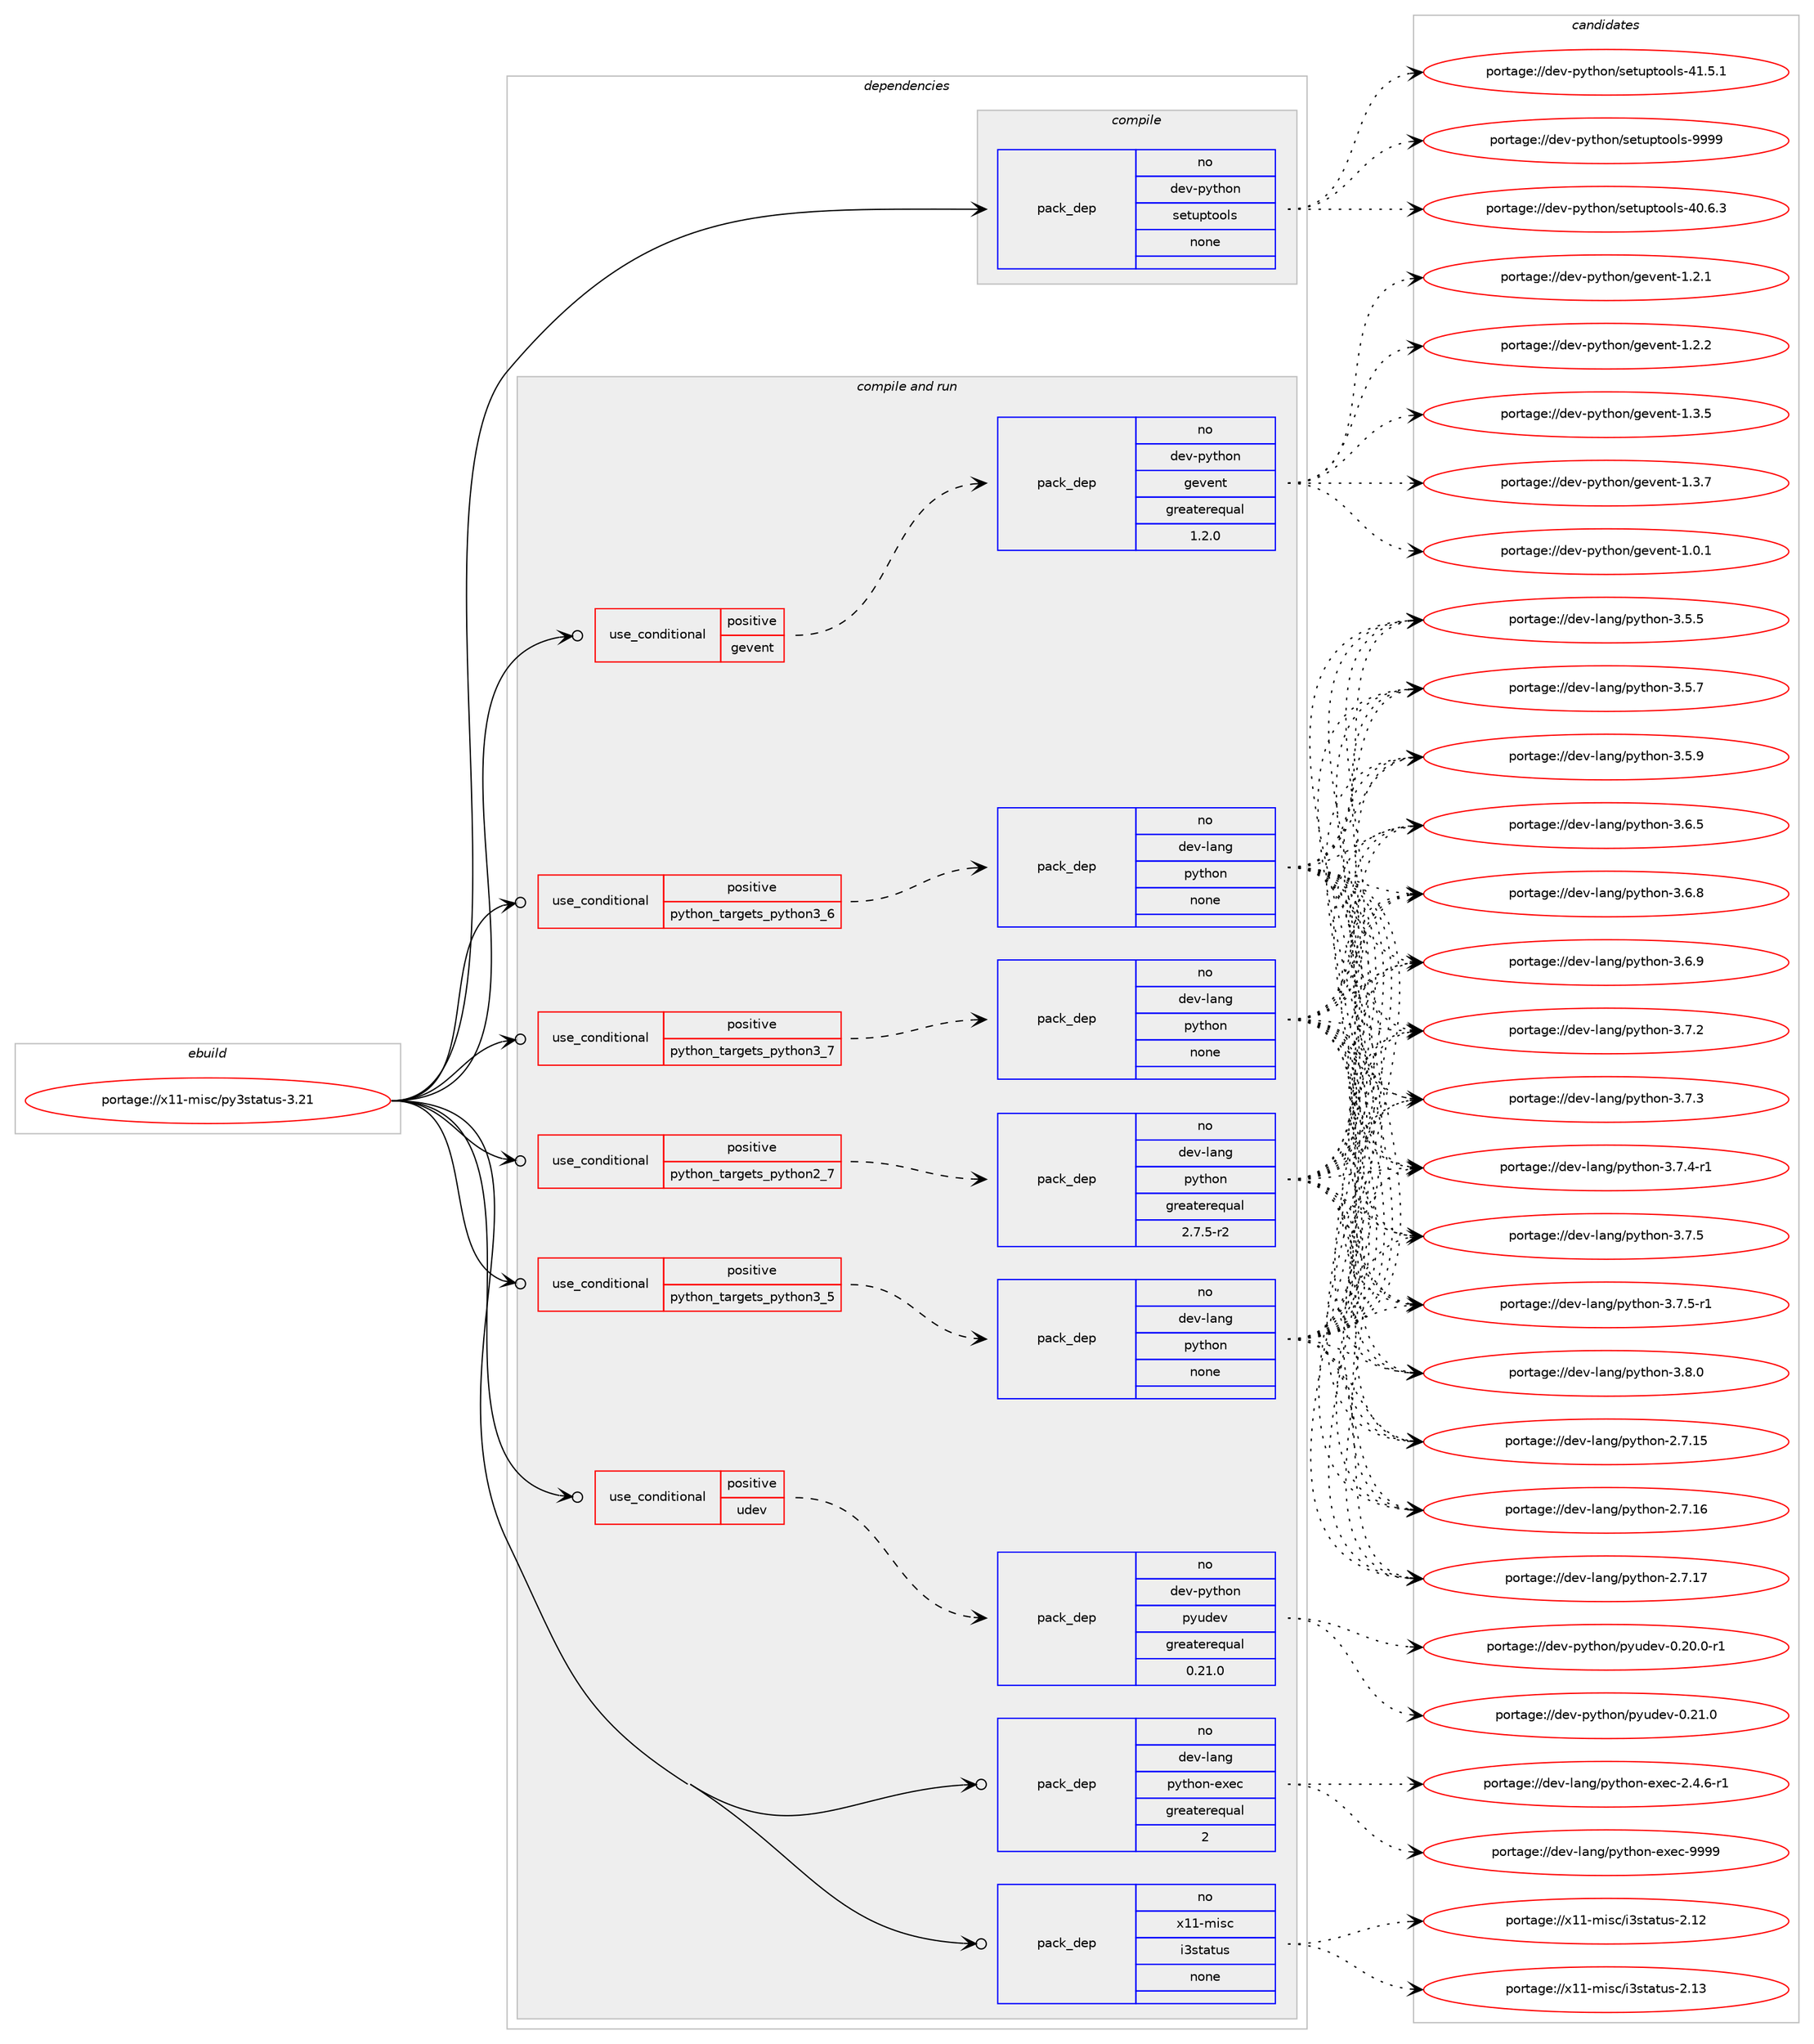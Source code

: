 digraph prolog {

# *************
# Graph options
# *************

newrank=true;
concentrate=true;
compound=true;
graph [rankdir=LR,fontname=Helvetica,fontsize=10,ranksep=1.5];#, ranksep=2.5, nodesep=0.2];
edge  [arrowhead=vee];
node  [fontname=Helvetica,fontsize=10];

# **********
# The ebuild
# **********

subgraph cluster_leftcol {
color=gray;
rank=same;
label=<<i>ebuild</i>>;
id [label="portage://x11-misc/py3status-3.21", color=red, width=4, href="../x11-misc/py3status-3.21.svg"];
}

# ****************
# The dependencies
# ****************

subgraph cluster_midcol {
color=gray;
label=<<i>dependencies</i>>;
subgraph cluster_compile {
fillcolor="#eeeeee";
style=filled;
label=<<i>compile</i>>;
subgraph pack336941 {
dependency453598 [label=<<TABLE BORDER="0" CELLBORDER="1" CELLSPACING="0" CELLPADDING="4" WIDTH="220"><TR><TD ROWSPAN="6" CELLPADDING="30">pack_dep</TD></TR><TR><TD WIDTH="110">no</TD></TR><TR><TD>dev-python</TD></TR><TR><TD>setuptools</TD></TR><TR><TD>none</TD></TR><TR><TD></TD></TR></TABLE>>, shape=none, color=blue];
}
id:e -> dependency453598:w [weight=20,style="solid",arrowhead="vee"];
}
subgraph cluster_compileandrun {
fillcolor="#eeeeee";
style=filled;
label=<<i>compile and run</i>>;
subgraph cond108480 {
dependency453599 [label=<<TABLE BORDER="0" CELLBORDER="1" CELLSPACING="0" CELLPADDING="4"><TR><TD ROWSPAN="3" CELLPADDING="10">use_conditional</TD></TR><TR><TD>positive</TD></TR><TR><TD>gevent</TD></TR></TABLE>>, shape=none, color=red];
subgraph pack336942 {
dependency453600 [label=<<TABLE BORDER="0" CELLBORDER="1" CELLSPACING="0" CELLPADDING="4" WIDTH="220"><TR><TD ROWSPAN="6" CELLPADDING="30">pack_dep</TD></TR><TR><TD WIDTH="110">no</TD></TR><TR><TD>dev-python</TD></TR><TR><TD>gevent</TD></TR><TR><TD>greaterequal</TD></TR><TR><TD>1.2.0</TD></TR></TABLE>>, shape=none, color=blue];
}
dependency453599:e -> dependency453600:w [weight=20,style="dashed",arrowhead="vee"];
}
id:e -> dependency453599:w [weight=20,style="solid",arrowhead="odotvee"];
subgraph cond108481 {
dependency453601 [label=<<TABLE BORDER="0" CELLBORDER="1" CELLSPACING="0" CELLPADDING="4"><TR><TD ROWSPAN="3" CELLPADDING="10">use_conditional</TD></TR><TR><TD>positive</TD></TR><TR><TD>python_targets_python2_7</TD></TR></TABLE>>, shape=none, color=red];
subgraph pack336943 {
dependency453602 [label=<<TABLE BORDER="0" CELLBORDER="1" CELLSPACING="0" CELLPADDING="4" WIDTH="220"><TR><TD ROWSPAN="6" CELLPADDING="30">pack_dep</TD></TR><TR><TD WIDTH="110">no</TD></TR><TR><TD>dev-lang</TD></TR><TR><TD>python</TD></TR><TR><TD>greaterequal</TD></TR><TR><TD>2.7.5-r2</TD></TR></TABLE>>, shape=none, color=blue];
}
dependency453601:e -> dependency453602:w [weight=20,style="dashed",arrowhead="vee"];
}
id:e -> dependency453601:w [weight=20,style="solid",arrowhead="odotvee"];
subgraph cond108482 {
dependency453603 [label=<<TABLE BORDER="0" CELLBORDER="1" CELLSPACING="0" CELLPADDING="4"><TR><TD ROWSPAN="3" CELLPADDING="10">use_conditional</TD></TR><TR><TD>positive</TD></TR><TR><TD>python_targets_python3_5</TD></TR></TABLE>>, shape=none, color=red];
subgraph pack336944 {
dependency453604 [label=<<TABLE BORDER="0" CELLBORDER="1" CELLSPACING="0" CELLPADDING="4" WIDTH="220"><TR><TD ROWSPAN="6" CELLPADDING="30">pack_dep</TD></TR><TR><TD WIDTH="110">no</TD></TR><TR><TD>dev-lang</TD></TR><TR><TD>python</TD></TR><TR><TD>none</TD></TR><TR><TD></TD></TR></TABLE>>, shape=none, color=blue];
}
dependency453603:e -> dependency453604:w [weight=20,style="dashed",arrowhead="vee"];
}
id:e -> dependency453603:w [weight=20,style="solid",arrowhead="odotvee"];
subgraph cond108483 {
dependency453605 [label=<<TABLE BORDER="0" CELLBORDER="1" CELLSPACING="0" CELLPADDING="4"><TR><TD ROWSPAN="3" CELLPADDING="10">use_conditional</TD></TR><TR><TD>positive</TD></TR><TR><TD>python_targets_python3_6</TD></TR></TABLE>>, shape=none, color=red];
subgraph pack336945 {
dependency453606 [label=<<TABLE BORDER="0" CELLBORDER="1" CELLSPACING="0" CELLPADDING="4" WIDTH="220"><TR><TD ROWSPAN="6" CELLPADDING="30">pack_dep</TD></TR><TR><TD WIDTH="110">no</TD></TR><TR><TD>dev-lang</TD></TR><TR><TD>python</TD></TR><TR><TD>none</TD></TR><TR><TD></TD></TR></TABLE>>, shape=none, color=blue];
}
dependency453605:e -> dependency453606:w [weight=20,style="dashed",arrowhead="vee"];
}
id:e -> dependency453605:w [weight=20,style="solid",arrowhead="odotvee"];
subgraph cond108484 {
dependency453607 [label=<<TABLE BORDER="0" CELLBORDER="1" CELLSPACING="0" CELLPADDING="4"><TR><TD ROWSPAN="3" CELLPADDING="10">use_conditional</TD></TR><TR><TD>positive</TD></TR><TR><TD>python_targets_python3_7</TD></TR></TABLE>>, shape=none, color=red];
subgraph pack336946 {
dependency453608 [label=<<TABLE BORDER="0" CELLBORDER="1" CELLSPACING="0" CELLPADDING="4" WIDTH="220"><TR><TD ROWSPAN="6" CELLPADDING="30">pack_dep</TD></TR><TR><TD WIDTH="110">no</TD></TR><TR><TD>dev-lang</TD></TR><TR><TD>python</TD></TR><TR><TD>none</TD></TR><TR><TD></TD></TR></TABLE>>, shape=none, color=blue];
}
dependency453607:e -> dependency453608:w [weight=20,style="dashed",arrowhead="vee"];
}
id:e -> dependency453607:w [weight=20,style="solid",arrowhead="odotvee"];
subgraph cond108485 {
dependency453609 [label=<<TABLE BORDER="0" CELLBORDER="1" CELLSPACING="0" CELLPADDING="4"><TR><TD ROWSPAN="3" CELLPADDING="10">use_conditional</TD></TR><TR><TD>positive</TD></TR><TR><TD>udev</TD></TR></TABLE>>, shape=none, color=red];
subgraph pack336947 {
dependency453610 [label=<<TABLE BORDER="0" CELLBORDER="1" CELLSPACING="0" CELLPADDING="4" WIDTH="220"><TR><TD ROWSPAN="6" CELLPADDING="30">pack_dep</TD></TR><TR><TD WIDTH="110">no</TD></TR><TR><TD>dev-python</TD></TR><TR><TD>pyudev</TD></TR><TR><TD>greaterequal</TD></TR><TR><TD>0.21.0</TD></TR></TABLE>>, shape=none, color=blue];
}
dependency453609:e -> dependency453610:w [weight=20,style="dashed",arrowhead="vee"];
}
id:e -> dependency453609:w [weight=20,style="solid",arrowhead="odotvee"];
subgraph pack336948 {
dependency453611 [label=<<TABLE BORDER="0" CELLBORDER="1" CELLSPACING="0" CELLPADDING="4" WIDTH="220"><TR><TD ROWSPAN="6" CELLPADDING="30">pack_dep</TD></TR><TR><TD WIDTH="110">no</TD></TR><TR><TD>dev-lang</TD></TR><TR><TD>python-exec</TD></TR><TR><TD>greaterequal</TD></TR><TR><TD>2</TD></TR></TABLE>>, shape=none, color=blue];
}
id:e -> dependency453611:w [weight=20,style="solid",arrowhead="odotvee"];
subgraph pack336949 {
dependency453612 [label=<<TABLE BORDER="0" CELLBORDER="1" CELLSPACING="0" CELLPADDING="4" WIDTH="220"><TR><TD ROWSPAN="6" CELLPADDING="30">pack_dep</TD></TR><TR><TD WIDTH="110">no</TD></TR><TR><TD>x11-misc</TD></TR><TR><TD>i3status</TD></TR><TR><TD>none</TD></TR><TR><TD></TD></TR></TABLE>>, shape=none, color=blue];
}
id:e -> dependency453612:w [weight=20,style="solid",arrowhead="odotvee"];
}
subgraph cluster_run {
fillcolor="#eeeeee";
style=filled;
label=<<i>run</i>>;
}
}

# **************
# The candidates
# **************

subgraph cluster_choices {
rank=same;
color=gray;
label=<<i>candidates</i>>;

subgraph choice336941 {
color=black;
nodesep=1;
choiceportage100101118451121211161041111104711510111611711211611111110811545524846544651 [label="portage://dev-python/setuptools-40.6.3", color=red, width=4,href="../dev-python/setuptools-40.6.3.svg"];
choiceportage100101118451121211161041111104711510111611711211611111110811545524946534649 [label="portage://dev-python/setuptools-41.5.1", color=red, width=4,href="../dev-python/setuptools-41.5.1.svg"];
choiceportage10010111845112121116104111110471151011161171121161111111081154557575757 [label="portage://dev-python/setuptools-9999", color=red, width=4,href="../dev-python/setuptools-9999.svg"];
dependency453598:e -> choiceportage100101118451121211161041111104711510111611711211611111110811545524846544651:w [style=dotted,weight="100"];
dependency453598:e -> choiceportage100101118451121211161041111104711510111611711211611111110811545524946534649:w [style=dotted,weight="100"];
dependency453598:e -> choiceportage10010111845112121116104111110471151011161171121161111111081154557575757:w [style=dotted,weight="100"];
}
subgraph choice336942 {
color=black;
nodesep=1;
choiceportage1001011184511212111610411111047103101118101110116454946484649 [label="portage://dev-python/gevent-1.0.1", color=red, width=4,href="../dev-python/gevent-1.0.1.svg"];
choiceportage1001011184511212111610411111047103101118101110116454946504649 [label="portage://dev-python/gevent-1.2.1", color=red, width=4,href="../dev-python/gevent-1.2.1.svg"];
choiceportage1001011184511212111610411111047103101118101110116454946504650 [label="portage://dev-python/gevent-1.2.2", color=red, width=4,href="../dev-python/gevent-1.2.2.svg"];
choiceportage1001011184511212111610411111047103101118101110116454946514653 [label="portage://dev-python/gevent-1.3.5", color=red, width=4,href="../dev-python/gevent-1.3.5.svg"];
choiceportage1001011184511212111610411111047103101118101110116454946514655 [label="portage://dev-python/gevent-1.3.7", color=red, width=4,href="../dev-python/gevent-1.3.7.svg"];
dependency453600:e -> choiceportage1001011184511212111610411111047103101118101110116454946484649:w [style=dotted,weight="100"];
dependency453600:e -> choiceportage1001011184511212111610411111047103101118101110116454946504649:w [style=dotted,weight="100"];
dependency453600:e -> choiceportage1001011184511212111610411111047103101118101110116454946504650:w [style=dotted,weight="100"];
dependency453600:e -> choiceportage1001011184511212111610411111047103101118101110116454946514653:w [style=dotted,weight="100"];
dependency453600:e -> choiceportage1001011184511212111610411111047103101118101110116454946514655:w [style=dotted,weight="100"];
}
subgraph choice336943 {
color=black;
nodesep=1;
choiceportage10010111845108971101034711212111610411111045504655464953 [label="portage://dev-lang/python-2.7.15", color=red, width=4,href="../dev-lang/python-2.7.15.svg"];
choiceportage10010111845108971101034711212111610411111045504655464954 [label="portage://dev-lang/python-2.7.16", color=red, width=4,href="../dev-lang/python-2.7.16.svg"];
choiceportage10010111845108971101034711212111610411111045504655464955 [label="portage://dev-lang/python-2.7.17", color=red, width=4,href="../dev-lang/python-2.7.17.svg"];
choiceportage100101118451089711010347112121116104111110455146534653 [label="portage://dev-lang/python-3.5.5", color=red, width=4,href="../dev-lang/python-3.5.5.svg"];
choiceportage100101118451089711010347112121116104111110455146534655 [label="portage://dev-lang/python-3.5.7", color=red, width=4,href="../dev-lang/python-3.5.7.svg"];
choiceportage100101118451089711010347112121116104111110455146534657 [label="portage://dev-lang/python-3.5.9", color=red, width=4,href="../dev-lang/python-3.5.9.svg"];
choiceportage100101118451089711010347112121116104111110455146544653 [label="portage://dev-lang/python-3.6.5", color=red, width=4,href="../dev-lang/python-3.6.5.svg"];
choiceportage100101118451089711010347112121116104111110455146544656 [label="portage://dev-lang/python-3.6.8", color=red, width=4,href="../dev-lang/python-3.6.8.svg"];
choiceportage100101118451089711010347112121116104111110455146544657 [label="portage://dev-lang/python-3.6.9", color=red, width=4,href="../dev-lang/python-3.6.9.svg"];
choiceportage100101118451089711010347112121116104111110455146554650 [label="portage://dev-lang/python-3.7.2", color=red, width=4,href="../dev-lang/python-3.7.2.svg"];
choiceportage100101118451089711010347112121116104111110455146554651 [label="portage://dev-lang/python-3.7.3", color=red, width=4,href="../dev-lang/python-3.7.3.svg"];
choiceportage1001011184510897110103471121211161041111104551465546524511449 [label="portage://dev-lang/python-3.7.4-r1", color=red, width=4,href="../dev-lang/python-3.7.4-r1.svg"];
choiceportage100101118451089711010347112121116104111110455146554653 [label="portage://dev-lang/python-3.7.5", color=red, width=4,href="../dev-lang/python-3.7.5.svg"];
choiceportage1001011184510897110103471121211161041111104551465546534511449 [label="portage://dev-lang/python-3.7.5-r1", color=red, width=4,href="../dev-lang/python-3.7.5-r1.svg"];
choiceportage100101118451089711010347112121116104111110455146564648 [label="portage://dev-lang/python-3.8.0", color=red, width=4,href="../dev-lang/python-3.8.0.svg"];
dependency453602:e -> choiceportage10010111845108971101034711212111610411111045504655464953:w [style=dotted,weight="100"];
dependency453602:e -> choiceportage10010111845108971101034711212111610411111045504655464954:w [style=dotted,weight="100"];
dependency453602:e -> choiceportage10010111845108971101034711212111610411111045504655464955:w [style=dotted,weight="100"];
dependency453602:e -> choiceportage100101118451089711010347112121116104111110455146534653:w [style=dotted,weight="100"];
dependency453602:e -> choiceportage100101118451089711010347112121116104111110455146534655:w [style=dotted,weight="100"];
dependency453602:e -> choiceportage100101118451089711010347112121116104111110455146534657:w [style=dotted,weight="100"];
dependency453602:e -> choiceportage100101118451089711010347112121116104111110455146544653:w [style=dotted,weight="100"];
dependency453602:e -> choiceportage100101118451089711010347112121116104111110455146544656:w [style=dotted,weight="100"];
dependency453602:e -> choiceportage100101118451089711010347112121116104111110455146544657:w [style=dotted,weight="100"];
dependency453602:e -> choiceportage100101118451089711010347112121116104111110455146554650:w [style=dotted,weight="100"];
dependency453602:e -> choiceportage100101118451089711010347112121116104111110455146554651:w [style=dotted,weight="100"];
dependency453602:e -> choiceportage1001011184510897110103471121211161041111104551465546524511449:w [style=dotted,weight="100"];
dependency453602:e -> choiceportage100101118451089711010347112121116104111110455146554653:w [style=dotted,weight="100"];
dependency453602:e -> choiceportage1001011184510897110103471121211161041111104551465546534511449:w [style=dotted,weight="100"];
dependency453602:e -> choiceportage100101118451089711010347112121116104111110455146564648:w [style=dotted,weight="100"];
}
subgraph choice336944 {
color=black;
nodesep=1;
choiceportage10010111845108971101034711212111610411111045504655464953 [label="portage://dev-lang/python-2.7.15", color=red, width=4,href="../dev-lang/python-2.7.15.svg"];
choiceportage10010111845108971101034711212111610411111045504655464954 [label="portage://dev-lang/python-2.7.16", color=red, width=4,href="../dev-lang/python-2.7.16.svg"];
choiceportage10010111845108971101034711212111610411111045504655464955 [label="portage://dev-lang/python-2.7.17", color=red, width=4,href="../dev-lang/python-2.7.17.svg"];
choiceportage100101118451089711010347112121116104111110455146534653 [label="portage://dev-lang/python-3.5.5", color=red, width=4,href="../dev-lang/python-3.5.5.svg"];
choiceportage100101118451089711010347112121116104111110455146534655 [label="portage://dev-lang/python-3.5.7", color=red, width=4,href="../dev-lang/python-3.5.7.svg"];
choiceportage100101118451089711010347112121116104111110455146534657 [label="portage://dev-lang/python-3.5.9", color=red, width=4,href="../dev-lang/python-3.5.9.svg"];
choiceportage100101118451089711010347112121116104111110455146544653 [label="portage://dev-lang/python-3.6.5", color=red, width=4,href="../dev-lang/python-3.6.5.svg"];
choiceportage100101118451089711010347112121116104111110455146544656 [label="portage://dev-lang/python-3.6.8", color=red, width=4,href="../dev-lang/python-3.6.8.svg"];
choiceportage100101118451089711010347112121116104111110455146544657 [label="portage://dev-lang/python-3.6.9", color=red, width=4,href="../dev-lang/python-3.6.9.svg"];
choiceportage100101118451089711010347112121116104111110455146554650 [label="portage://dev-lang/python-3.7.2", color=red, width=4,href="../dev-lang/python-3.7.2.svg"];
choiceportage100101118451089711010347112121116104111110455146554651 [label="portage://dev-lang/python-3.7.3", color=red, width=4,href="../dev-lang/python-3.7.3.svg"];
choiceportage1001011184510897110103471121211161041111104551465546524511449 [label="portage://dev-lang/python-3.7.4-r1", color=red, width=4,href="../dev-lang/python-3.7.4-r1.svg"];
choiceportage100101118451089711010347112121116104111110455146554653 [label="portage://dev-lang/python-3.7.5", color=red, width=4,href="../dev-lang/python-3.7.5.svg"];
choiceportage1001011184510897110103471121211161041111104551465546534511449 [label="portage://dev-lang/python-3.7.5-r1", color=red, width=4,href="../dev-lang/python-3.7.5-r1.svg"];
choiceportage100101118451089711010347112121116104111110455146564648 [label="portage://dev-lang/python-3.8.0", color=red, width=4,href="../dev-lang/python-3.8.0.svg"];
dependency453604:e -> choiceportage10010111845108971101034711212111610411111045504655464953:w [style=dotted,weight="100"];
dependency453604:e -> choiceportage10010111845108971101034711212111610411111045504655464954:w [style=dotted,weight="100"];
dependency453604:e -> choiceportage10010111845108971101034711212111610411111045504655464955:w [style=dotted,weight="100"];
dependency453604:e -> choiceportage100101118451089711010347112121116104111110455146534653:w [style=dotted,weight="100"];
dependency453604:e -> choiceportage100101118451089711010347112121116104111110455146534655:w [style=dotted,weight="100"];
dependency453604:e -> choiceportage100101118451089711010347112121116104111110455146534657:w [style=dotted,weight="100"];
dependency453604:e -> choiceportage100101118451089711010347112121116104111110455146544653:w [style=dotted,weight="100"];
dependency453604:e -> choiceportage100101118451089711010347112121116104111110455146544656:w [style=dotted,weight="100"];
dependency453604:e -> choiceportage100101118451089711010347112121116104111110455146544657:w [style=dotted,weight="100"];
dependency453604:e -> choiceportage100101118451089711010347112121116104111110455146554650:w [style=dotted,weight="100"];
dependency453604:e -> choiceportage100101118451089711010347112121116104111110455146554651:w [style=dotted,weight="100"];
dependency453604:e -> choiceportage1001011184510897110103471121211161041111104551465546524511449:w [style=dotted,weight="100"];
dependency453604:e -> choiceportage100101118451089711010347112121116104111110455146554653:w [style=dotted,weight="100"];
dependency453604:e -> choiceportage1001011184510897110103471121211161041111104551465546534511449:w [style=dotted,weight="100"];
dependency453604:e -> choiceportage100101118451089711010347112121116104111110455146564648:w [style=dotted,weight="100"];
}
subgraph choice336945 {
color=black;
nodesep=1;
choiceportage10010111845108971101034711212111610411111045504655464953 [label="portage://dev-lang/python-2.7.15", color=red, width=4,href="../dev-lang/python-2.7.15.svg"];
choiceportage10010111845108971101034711212111610411111045504655464954 [label="portage://dev-lang/python-2.7.16", color=red, width=4,href="../dev-lang/python-2.7.16.svg"];
choiceportage10010111845108971101034711212111610411111045504655464955 [label="portage://dev-lang/python-2.7.17", color=red, width=4,href="../dev-lang/python-2.7.17.svg"];
choiceportage100101118451089711010347112121116104111110455146534653 [label="portage://dev-lang/python-3.5.5", color=red, width=4,href="../dev-lang/python-3.5.5.svg"];
choiceportage100101118451089711010347112121116104111110455146534655 [label="portage://dev-lang/python-3.5.7", color=red, width=4,href="../dev-lang/python-3.5.7.svg"];
choiceportage100101118451089711010347112121116104111110455146534657 [label="portage://dev-lang/python-3.5.9", color=red, width=4,href="../dev-lang/python-3.5.9.svg"];
choiceportage100101118451089711010347112121116104111110455146544653 [label="portage://dev-lang/python-3.6.5", color=red, width=4,href="../dev-lang/python-3.6.5.svg"];
choiceportage100101118451089711010347112121116104111110455146544656 [label="portage://dev-lang/python-3.6.8", color=red, width=4,href="../dev-lang/python-3.6.8.svg"];
choiceportage100101118451089711010347112121116104111110455146544657 [label="portage://dev-lang/python-3.6.9", color=red, width=4,href="../dev-lang/python-3.6.9.svg"];
choiceportage100101118451089711010347112121116104111110455146554650 [label="portage://dev-lang/python-3.7.2", color=red, width=4,href="../dev-lang/python-3.7.2.svg"];
choiceportage100101118451089711010347112121116104111110455146554651 [label="portage://dev-lang/python-3.7.3", color=red, width=4,href="../dev-lang/python-3.7.3.svg"];
choiceportage1001011184510897110103471121211161041111104551465546524511449 [label="portage://dev-lang/python-3.7.4-r1", color=red, width=4,href="../dev-lang/python-3.7.4-r1.svg"];
choiceportage100101118451089711010347112121116104111110455146554653 [label="portage://dev-lang/python-3.7.5", color=red, width=4,href="../dev-lang/python-3.7.5.svg"];
choiceportage1001011184510897110103471121211161041111104551465546534511449 [label="portage://dev-lang/python-3.7.5-r1", color=red, width=4,href="../dev-lang/python-3.7.5-r1.svg"];
choiceportage100101118451089711010347112121116104111110455146564648 [label="portage://dev-lang/python-3.8.0", color=red, width=4,href="../dev-lang/python-3.8.0.svg"];
dependency453606:e -> choiceportage10010111845108971101034711212111610411111045504655464953:w [style=dotted,weight="100"];
dependency453606:e -> choiceportage10010111845108971101034711212111610411111045504655464954:w [style=dotted,weight="100"];
dependency453606:e -> choiceportage10010111845108971101034711212111610411111045504655464955:w [style=dotted,weight="100"];
dependency453606:e -> choiceportage100101118451089711010347112121116104111110455146534653:w [style=dotted,weight="100"];
dependency453606:e -> choiceportage100101118451089711010347112121116104111110455146534655:w [style=dotted,weight="100"];
dependency453606:e -> choiceportage100101118451089711010347112121116104111110455146534657:w [style=dotted,weight="100"];
dependency453606:e -> choiceportage100101118451089711010347112121116104111110455146544653:w [style=dotted,weight="100"];
dependency453606:e -> choiceportage100101118451089711010347112121116104111110455146544656:w [style=dotted,weight="100"];
dependency453606:e -> choiceportage100101118451089711010347112121116104111110455146544657:w [style=dotted,weight="100"];
dependency453606:e -> choiceportage100101118451089711010347112121116104111110455146554650:w [style=dotted,weight="100"];
dependency453606:e -> choiceportage100101118451089711010347112121116104111110455146554651:w [style=dotted,weight="100"];
dependency453606:e -> choiceportage1001011184510897110103471121211161041111104551465546524511449:w [style=dotted,weight="100"];
dependency453606:e -> choiceportage100101118451089711010347112121116104111110455146554653:w [style=dotted,weight="100"];
dependency453606:e -> choiceportage1001011184510897110103471121211161041111104551465546534511449:w [style=dotted,weight="100"];
dependency453606:e -> choiceportage100101118451089711010347112121116104111110455146564648:w [style=dotted,weight="100"];
}
subgraph choice336946 {
color=black;
nodesep=1;
choiceportage10010111845108971101034711212111610411111045504655464953 [label="portage://dev-lang/python-2.7.15", color=red, width=4,href="../dev-lang/python-2.7.15.svg"];
choiceportage10010111845108971101034711212111610411111045504655464954 [label="portage://dev-lang/python-2.7.16", color=red, width=4,href="../dev-lang/python-2.7.16.svg"];
choiceportage10010111845108971101034711212111610411111045504655464955 [label="portage://dev-lang/python-2.7.17", color=red, width=4,href="../dev-lang/python-2.7.17.svg"];
choiceportage100101118451089711010347112121116104111110455146534653 [label="portage://dev-lang/python-3.5.5", color=red, width=4,href="../dev-lang/python-3.5.5.svg"];
choiceportage100101118451089711010347112121116104111110455146534655 [label="portage://dev-lang/python-3.5.7", color=red, width=4,href="../dev-lang/python-3.5.7.svg"];
choiceportage100101118451089711010347112121116104111110455146534657 [label="portage://dev-lang/python-3.5.9", color=red, width=4,href="../dev-lang/python-3.5.9.svg"];
choiceportage100101118451089711010347112121116104111110455146544653 [label="portage://dev-lang/python-3.6.5", color=red, width=4,href="../dev-lang/python-3.6.5.svg"];
choiceportage100101118451089711010347112121116104111110455146544656 [label="portage://dev-lang/python-3.6.8", color=red, width=4,href="../dev-lang/python-3.6.8.svg"];
choiceportage100101118451089711010347112121116104111110455146544657 [label="portage://dev-lang/python-3.6.9", color=red, width=4,href="../dev-lang/python-3.6.9.svg"];
choiceportage100101118451089711010347112121116104111110455146554650 [label="portage://dev-lang/python-3.7.2", color=red, width=4,href="../dev-lang/python-3.7.2.svg"];
choiceportage100101118451089711010347112121116104111110455146554651 [label="portage://dev-lang/python-3.7.3", color=red, width=4,href="../dev-lang/python-3.7.3.svg"];
choiceportage1001011184510897110103471121211161041111104551465546524511449 [label="portage://dev-lang/python-3.7.4-r1", color=red, width=4,href="../dev-lang/python-3.7.4-r1.svg"];
choiceportage100101118451089711010347112121116104111110455146554653 [label="portage://dev-lang/python-3.7.5", color=red, width=4,href="../dev-lang/python-3.7.5.svg"];
choiceportage1001011184510897110103471121211161041111104551465546534511449 [label="portage://dev-lang/python-3.7.5-r1", color=red, width=4,href="../dev-lang/python-3.7.5-r1.svg"];
choiceportage100101118451089711010347112121116104111110455146564648 [label="portage://dev-lang/python-3.8.0", color=red, width=4,href="../dev-lang/python-3.8.0.svg"];
dependency453608:e -> choiceportage10010111845108971101034711212111610411111045504655464953:w [style=dotted,weight="100"];
dependency453608:e -> choiceportage10010111845108971101034711212111610411111045504655464954:w [style=dotted,weight="100"];
dependency453608:e -> choiceportage10010111845108971101034711212111610411111045504655464955:w [style=dotted,weight="100"];
dependency453608:e -> choiceportage100101118451089711010347112121116104111110455146534653:w [style=dotted,weight="100"];
dependency453608:e -> choiceportage100101118451089711010347112121116104111110455146534655:w [style=dotted,weight="100"];
dependency453608:e -> choiceportage100101118451089711010347112121116104111110455146534657:w [style=dotted,weight="100"];
dependency453608:e -> choiceportage100101118451089711010347112121116104111110455146544653:w [style=dotted,weight="100"];
dependency453608:e -> choiceportage100101118451089711010347112121116104111110455146544656:w [style=dotted,weight="100"];
dependency453608:e -> choiceportage100101118451089711010347112121116104111110455146544657:w [style=dotted,weight="100"];
dependency453608:e -> choiceportage100101118451089711010347112121116104111110455146554650:w [style=dotted,weight="100"];
dependency453608:e -> choiceportage100101118451089711010347112121116104111110455146554651:w [style=dotted,weight="100"];
dependency453608:e -> choiceportage1001011184510897110103471121211161041111104551465546524511449:w [style=dotted,weight="100"];
dependency453608:e -> choiceportage100101118451089711010347112121116104111110455146554653:w [style=dotted,weight="100"];
dependency453608:e -> choiceportage1001011184510897110103471121211161041111104551465546534511449:w [style=dotted,weight="100"];
dependency453608:e -> choiceportage100101118451089711010347112121116104111110455146564648:w [style=dotted,weight="100"];
}
subgraph choice336947 {
color=black;
nodesep=1;
choiceportage1001011184511212111610411111047112121117100101118454846504846484511449 [label="portage://dev-python/pyudev-0.20.0-r1", color=red, width=4,href="../dev-python/pyudev-0.20.0-r1.svg"];
choiceportage100101118451121211161041111104711212111710010111845484650494648 [label="portage://dev-python/pyudev-0.21.0", color=red, width=4,href="../dev-python/pyudev-0.21.0.svg"];
dependency453610:e -> choiceportage1001011184511212111610411111047112121117100101118454846504846484511449:w [style=dotted,weight="100"];
dependency453610:e -> choiceportage100101118451121211161041111104711212111710010111845484650494648:w [style=dotted,weight="100"];
}
subgraph choice336948 {
color=black;
nodesep=1;
choiceportage10010111845108971101034711212111610411111045101120101994550465246544511449 [label="portage://dev-lang/python-exec-2.4.6-r1", color=red, width=4,href="../dev-lang/python-exec-2.4.6-r1.svg"];
choiceportage10010111845108971101034711212111610411111045101120101994557575757 [label="portage://dev-lang/python-exec-9999", color=red, width=4,href="../dev-lang/python-exec-9999.svg"];
dependency453611:e -> choiceportage10010111845108971101034711212111610411111045101120101994550465246544511449:w [style=dotted,weight="100"];
dependency453611:e -> choiceportage10010111845108971101034711212111610411111045101120101994557575757:w [style=dotted,weight="100"];
}
subgraph choice336949 {
color=black;
nodesep=1;
choiceportage120494945109105115994710551115116971161171154550464950 [label="portage://x11-misc/i3status-2.12", color=red, width=4,href="../x11-misc/i3status-2.12.svg"];
choiceportage120494945109105115994710551115116971161171154550464951 [label="portage://x11-misc/i3status-2.13", color=red, width=4,href="../x11-misc/i3status-2.13.svg"];
dependency453612:e -> choiceportage120494945109105115994710551115116971161171154550464950:w [style=dotted,weight="100"];
dependency453612:e -> choiceportage120494945109105115994710551115116971161171154550464951:w [style=dotted,weight="100"];
}
}

}
